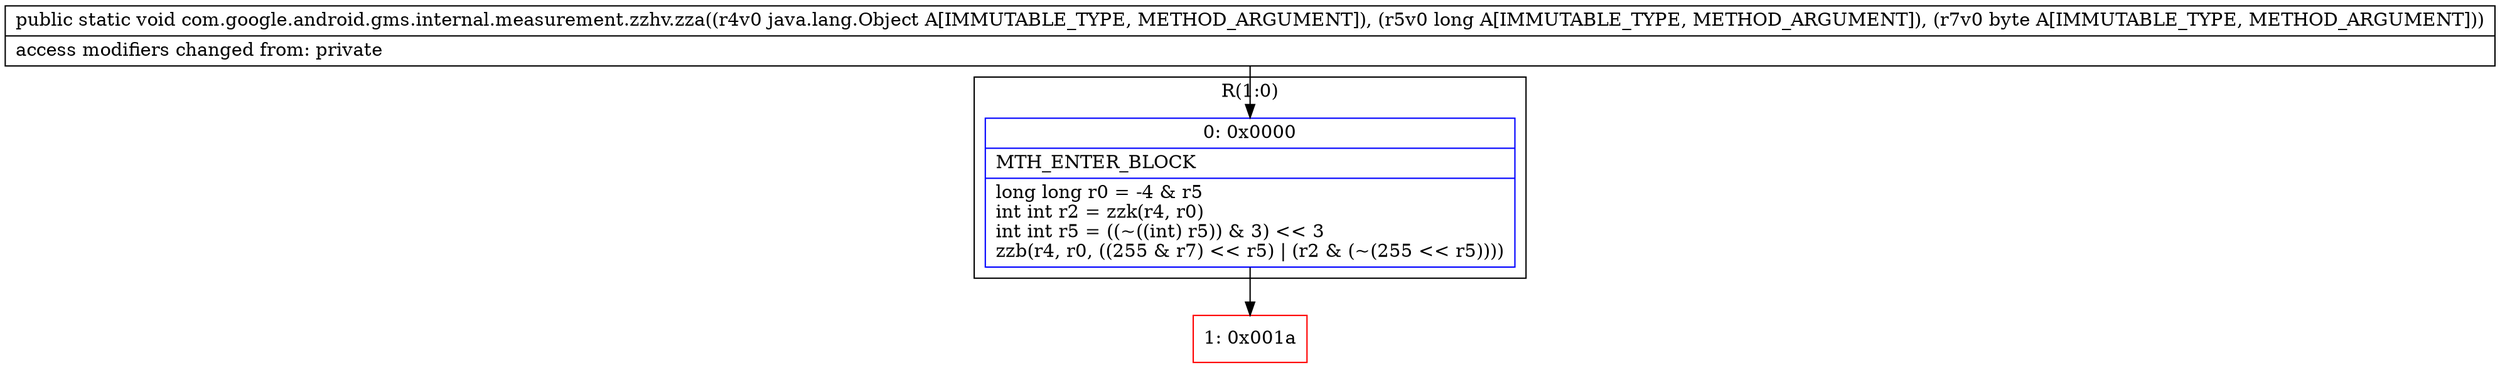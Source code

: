 digraph "CFG forcom.google.android.gms.internal.measurement.zzhv.zza(Ljava\/lang\/Object;JB)V" {
subgraph cluster_Region_961158463 {
label = "R(1:0)";
node [shape=record,color=blue];
Node_0 [shape=record,label="{0\:\ 0x0000|MTH_ENTER_BLOCK\l|long long r0 = \-4 & r5\lint int r2 = zzk(r4, r0)\lint int r5 = ((~((int) r5)) & 3) \<\< 3\lzzb(r4, r0, ((255 & r7) \<\< r5) \| (r2 & (~(255 \<\< r5))))\l}"];
}
Node_1 [shape=record,color=red,label="{1\:\ 0x001a}"];
MethodNode[shape=record,label="{public static void com.google.android.gms.internal.measurement.zzhv.zza((r4v0 java.lang.Object A[IMMUTABLE_TYPE, METHOD_ARGUMENT]), (r5v0 long A[IMMUTABLE_TYPE, METHOD_ARGUMENT]), (r7v0 byte A[IMMUTABLE_TYPE, METHOD_ARGUMENT]))  | access modifiers changed from: private\l}"];
MethodNode -> Node_0;
Node_0 -> Node_1;
}

